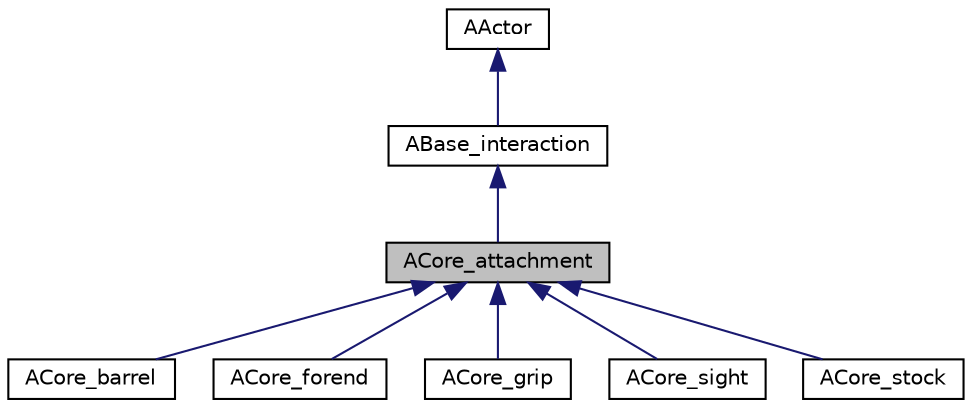 digraph "ACore_attachment"
{
 // LATEX_PDF_SIZE
  edge [fontname="Helvetica",fontsize="10",labelfontname="Helvetica",labelfontsize="10"];
  node [fontname="Helvetica",fontsize="10",shape=record];
  Node1 [label="ACore_attachment",height=0.2,width=0.4,color="black", fillcolor="grey75", style="filled", fontcolor="black",tooltip=" "];
  Node2 -> Node1 [dir="back",color="midnightblue",fontsize="10",style="solid"];
  Node2 [label="ABase_interaction",height=0.2,width=0.4,color="black", fillcolor="white", style="filled",URL="$class_a_base__interaction.html",tooltip=" "];
  Node3 -> Node2 [dir="back",color="midnightblue",fontsize="10",style="solid"];
  Node3 [label="AActor",height=0.2,width=0.4,color="black", fillcolor="white", style="filled",tooltip=" "];
  Node1 -> Node4 [dir="back",color="midnightblue",fontsize="10",style="solid"];
  Node4 [label="ACore_barrel",height=0.2,width=0.4,color="black", fillcolor="white", style="filled",URL="$class_a_core__barrel.html",tooltip=" "];
  Node1 -> Node5 [dir="back",color="midnightblue",fontsize="10",style="solid"];
  Node5 [label="ACore_forend",height=0.2,width=0.4,color="black", fillcolor="white", style="filled",URL="$class_a_core__forend.html",tooltip=" "];
  Node1 -> Node6 [dir="back",color="midnightblue",fontsize="10",style="solid"];
  Node6 [label="ACore_grip",height=0.2,width=0.4,color="black", fillcolor="white", style="filled",URL="$class_a_core__grip.html",tooltip=" "];
  Node1 -> Node7 [dir="back",color="midnightblue",fontsize="10",style="solid"];
  Node7 [label="ACore_sight",height=0.2,width=0.4,color="black", fillcolor="white", style="filled",URL="$class_a_core__sight.html",tooltip=" "];
  Node1 -> Node8 [dir="back",color="midnightblue",fontsize="10",style="solid"];
  Node8 [label="ACore_stock",height=0.2,width=0.4,color="black", fillcolor="white", style="filled",URL="$class_a_core__stock.html",tooltip=" "];
}
